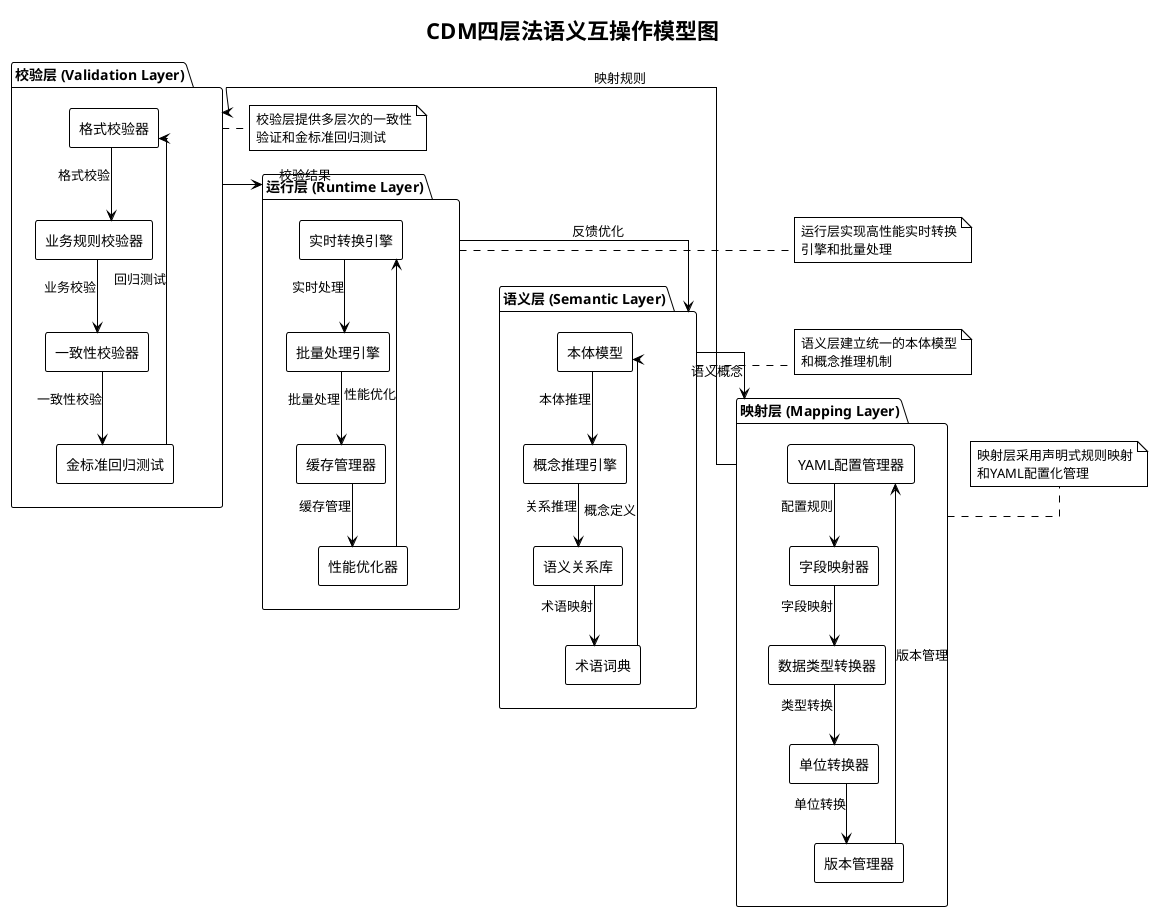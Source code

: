 @startuml CDM四层法语义互操作模型图
!theme plain
skinparam backgroundColor white
skinparam componentStyle rectangle
skinparam linetype ortho

title CDM四层法语义互操作模型图

package "运行层 (Runtime Layer)" as runtime {
    component [实时转换引擎] as realtime_engine
    component [批量处理引擎] as batch_engine
    component [缓存管理器] as cache_manager
    component [性能优化器] as optimizer
}

package "校验层 (Validation Layer)" as validation {
    component [格式校验器] as format_validator
    component [业务规则校验器] as business_validator
    component [一致性校验器] as consistency_validator
    component [金标准回归测试] as regression_test
}

package "映射层 (Mapping Layer)" as mapping {
    component [YAML配置管理器] as yaml_config
    component [字段映射器] as field_mapper
    component [数据类型转换器] as type_converter
    component [单位转换器] as unit_converter
    component [版本管理器] as version_manager
}

package "语义层 (Semantic Layer)" as semantic {
    component [本体模型] as ontology_model
    component [概念推理引擎] as concept_reasoning
    component [语义关系库] as semantic_relations
    component [术语词典] as terminology
}

' 数据流向
semantic --> mapping : 语义概念
mapping --> validation : 映射规则
validation --> runtime : 校验结果
runtime --> semantic : 反馈优化

' 语义层内部关系
ontology_model --> concept_reasoning : 本体推理
concept_reasoning --> semantic_relations : 关系推理
semantic_relations --> terminology : 术语映射
terminology --> ontology_model : 概念定义

' 映射层内部关系
yaml_config --> field_mapper : 配置规则
field_mapper --> type_converter : 字段映射
type_converter --> unit_converter : 类型转换
unit_converter --> version_manager : 单位转换
version_manager --> yaml_config : 版本管理

' 校验层内部关系
format_validator --> business_validator : 格式校验
business_validator --> consistency_validator : 业务校验
consistency_validator --> regression_test : 一致性校验
regression_test --> format_validator : 回归测试

' 运行层内部关系
realtime_engine --> batch_engine : 实时处理
batch_engine --> cache_manager : 批量处理
cache_manager --> optimizer : 缓存管理
optimizer --> realtime_engine : 性能优化

note right of semantic
  语义层建立统一的本体模型
  和概念推理机制
end note

note right of mapping
  映射层采用声明式规则映射
  和YAML配置化管理
end note

note right of validation
  校验层提供多层次的一致性
  验证和金标准回归测试
end note

note right of runtime
  运行层实现高性能实时转换
  引擎和批量处理
end note

@enduml